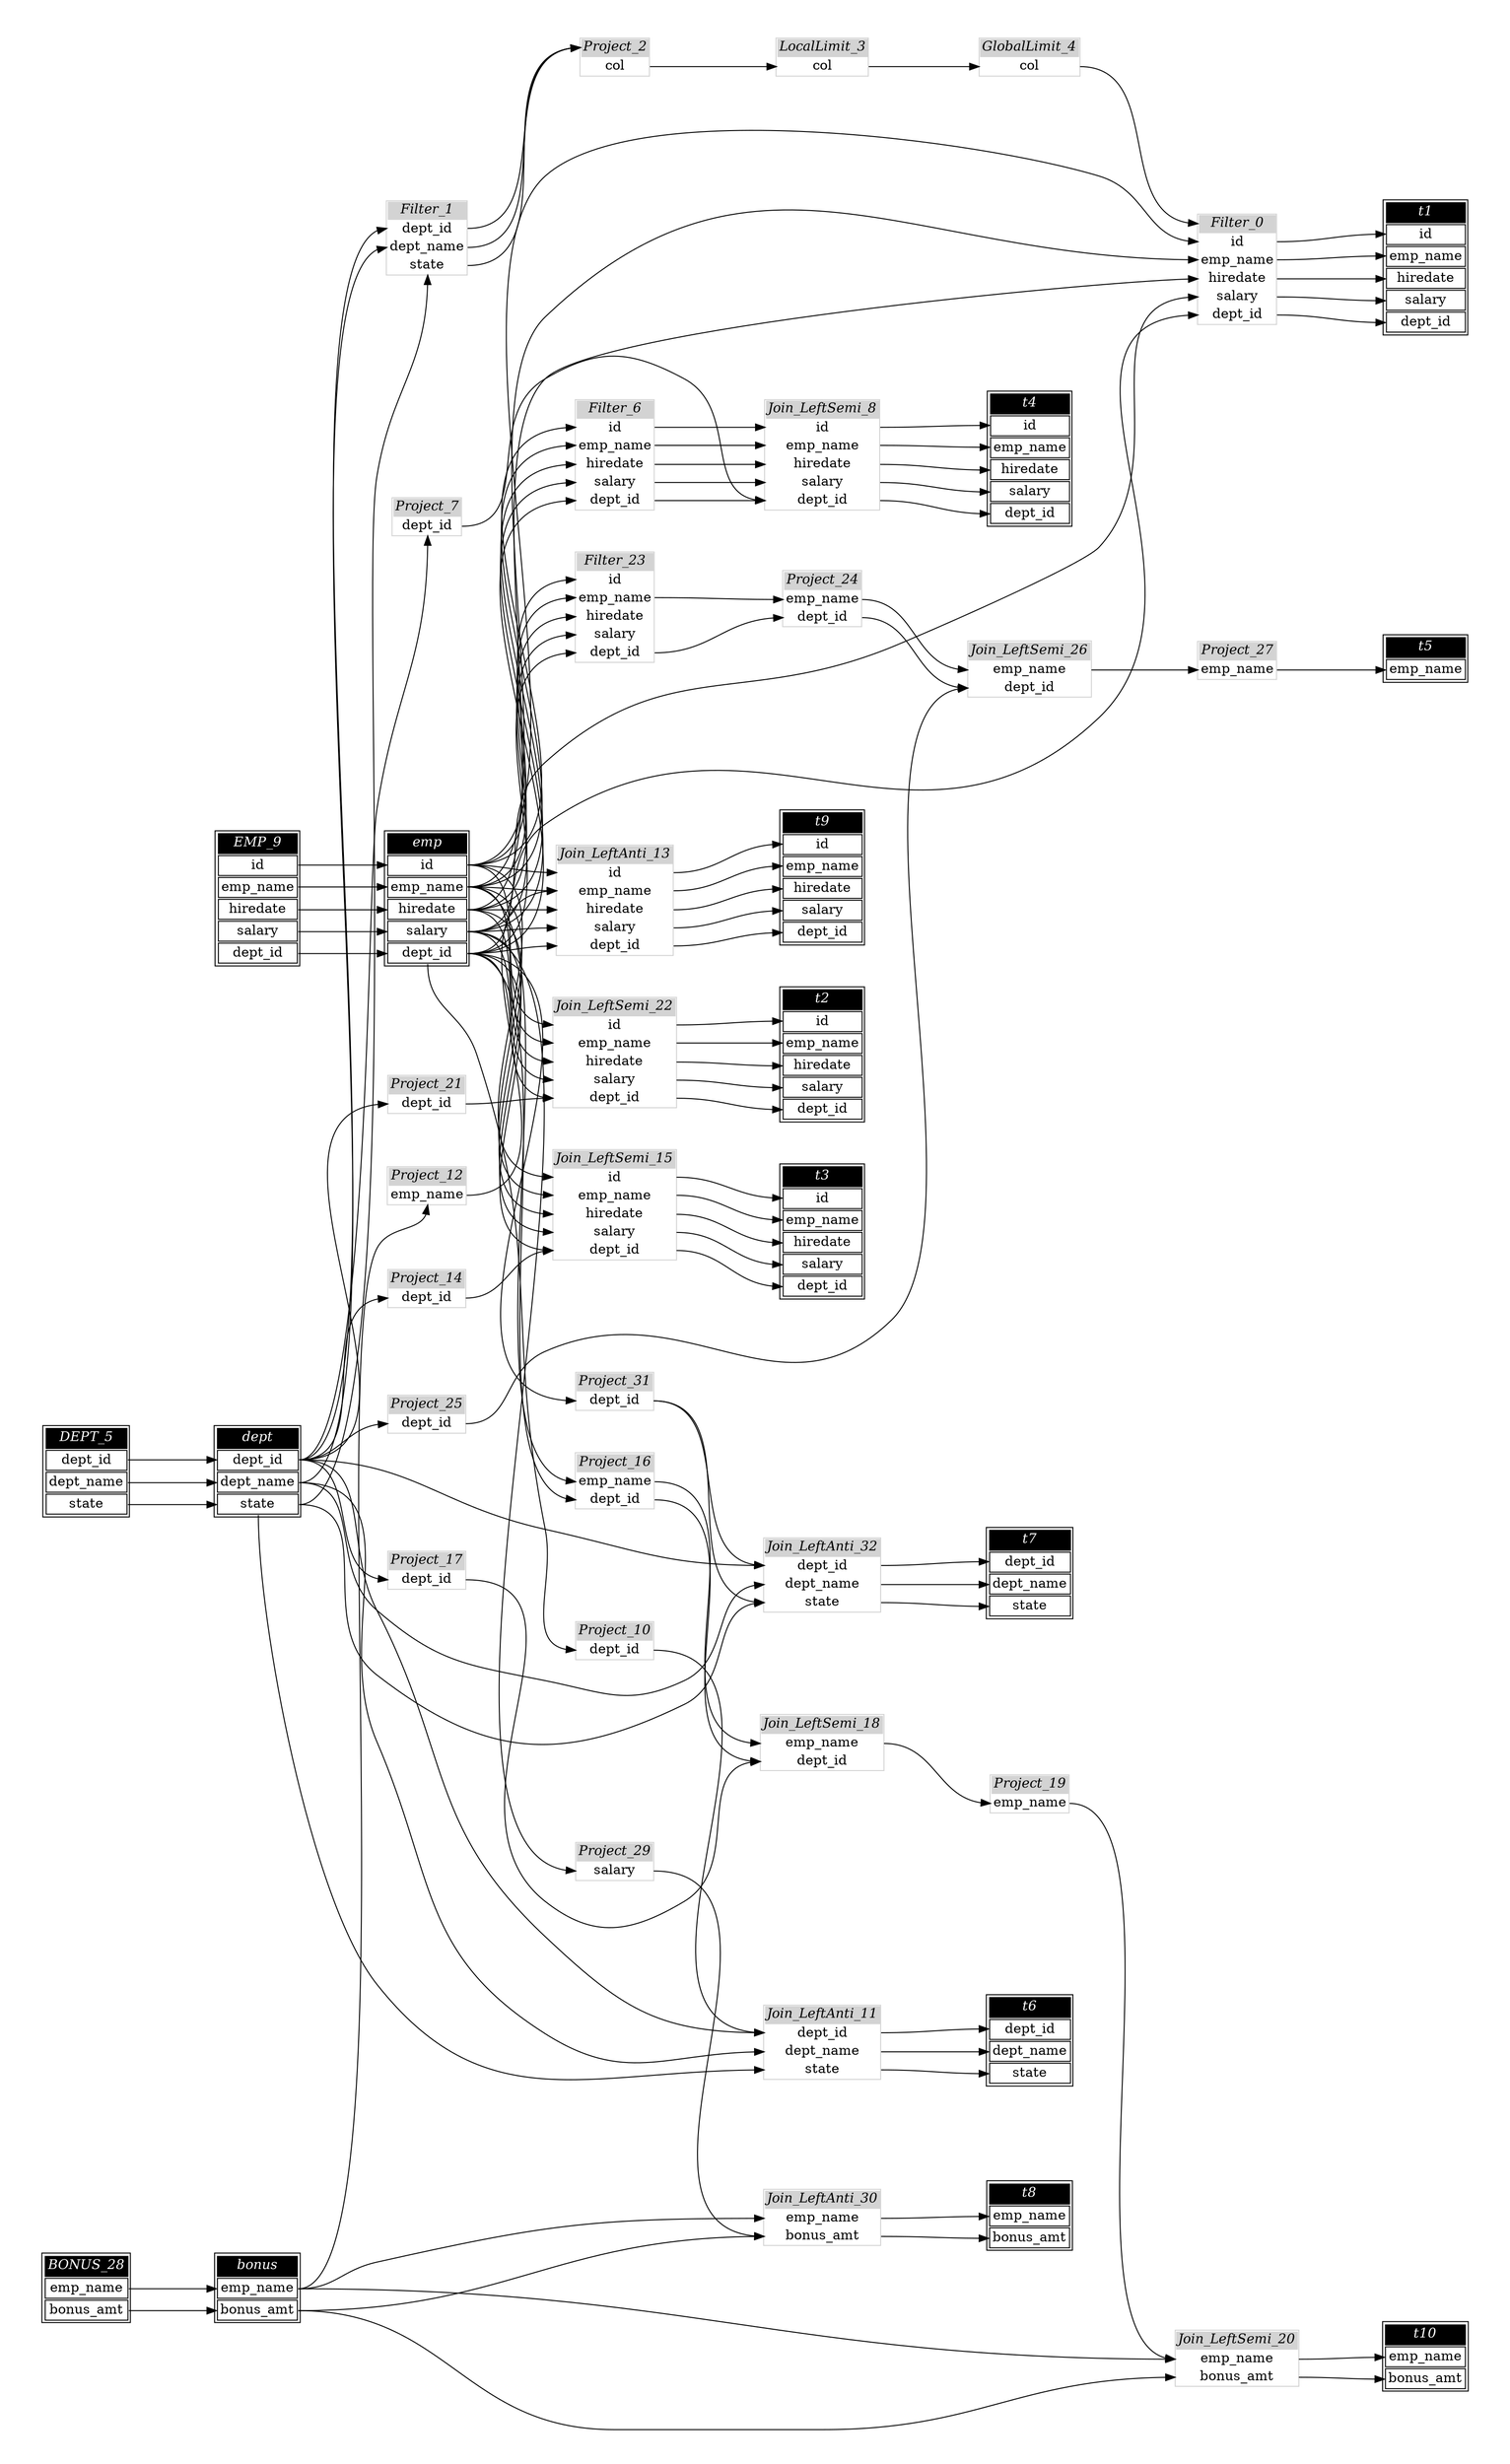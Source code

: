 // Automatically generated by SQLFlowTestSuite


digraph {
  graph [pad="0.5" nodesep="0.5" ranksep="1" fontname="Helvetica" rankdir=LR];
  node [shape=plaintext]

  
"BONUS_28" [color="black" label=<
<table>
  <tr><td bgcolor="black" port="nodeName"><i><font color="white">BONUS_28</font></i></td></tr>
  <tr><td port="0">emp_name</td></tr>
<tr><td port="1">bonus_amt</td></tr>
</table>>];
       

"DEPT_5" [color="black" label=<
<table>
  <tr><td bgcolor="black" port="nodeName"><i><font color="white">DEPT_5</font></i></td></tr>
  <tr><td port="0">dept_id</td></tr>
<tr><td port="1">dept_name</td></tr>
<tr><td port="2">state</td></tr>
</table>>];
       

"EMP_9" [color="black" label=<
<table>
  <tr><td bgcolor="black" port="nodeName"><i><font color="white">EMP_9</font></i></td></tr>
  <tr><td port="0">id</td></tr>
<tr><td port="1">emp_name</td></tr>
<tr><td port="2">hiredate</td></tr>
<tr><td port="3">salary</td></tr>
<tr><td port="4">dept_id</td></tr>
</table>>];
       

"Filter_0" [label=<
<table color="lightgray" border="1" cellborder="0" cellspacing="0">
  <tr><td bgcolor="lightgray" port="nodeName"><i>Filter_0</i></td></tr>
  <tr><td port="0">id</td></tr>
<tr><td port="1">emp_name</td></tr>
<tr><td port="2">hiredate</td></tr>
<tr><td port="3">salary</td></tr>
<tr><td port="4">dept_id</td></tr>
</table>>];
       

"Filter_1" [label=<
<table color="lightgray" border="1" cellborder="0" cellspacing="0">
  <tr><td bgcolor="lightgray" port="nodeName"><i>Filter_1</i></td></tr>
  <tr><td port="0">dept_id</td></tr>
<tr><td port="1">dept_name</td></tr>
<tr><td port="2">state</td></tr>
</table>>];
       

"Filter_23" [label=<
<table color="lightgray" border="1" cellborder="0" cellspacing="0">
  <tr><td bgcolor="lightgray" port="nodeName"><i>Filter_23</i></td></tr>
  <tr><td port="0">id</td></tr>
<tr><td port="1">emp_name</td></tr>
<tr><td port="2">hiredate</td></tr>
<tr><td port="3">salary</td></tr>
<tr><td port="4">dept_id</td></tr>
</table>>];
       

"Filter_6" [label=<
<table color="lightgray" border="1" cellborder="0" cellspacing="0">
  <tr><td bgcolor="lightgray" port="nodeName"><i>Filter_6</i></td></tr>
  <tr><td port="0">id</td></tr>
<tr><td port="1">emp_name</td></tr>
<tr><td port="2">hiredate</td></tr>
<tr><td port="3">salary</td></tr>
<tr><td port="4">dept_id</td></tr>
</table>>];
       

"GlobalLimit_4" [label=<
<table color="lightgray" border="1" cellborder="0" cellspacing="0">
  <tr><td bgcolor="lightgray" port="nodeName"><i>GlobalLimit_4</i></td></tr>
  <tr><td port="0">col</td></tr>
</table>>];
       

"Join_LeftAnti_11" [label=<
<table color="lightgray" border="1" cellborder="0" cellspacing="0">
  <tr><td bgcolor="lightgray" port="nodeName"><i>Join_LeftAnti_11</i></td></tr>
  <tr><td port="0">dept_id</td></tr>
<tr><td port="1">dept_name</td></tr>
<tr><td port="2">state</td></tr>
</table>>];
       

"Join_LeftAnti_13" [label=<
<table color="lightgray" border="1" cellborder="0" cellspacing="0">
  <tr><td bgcolor="lightgray" port="nodeName"><i>Join_LeftAnti_13</i></td></tr>
  <tr><td port="0">id</td></tr>
<tr><td port="1">emp_name</td></tr>
<tr><td port="2">hiredate</td></tr>
<tr><td port="3">salary</td></tr>
<tr><td port="4">dept_id</td></tr>
</table>>];
       

"Join_LeftAnti_30" [label=<
<table color="lightgray" border="1" cellborder="0" cellspacing="0">
  <tr><td bgcolor="lightgray" port="nodeName"><i>Join_LeftAnti_30</i></td></tr>
  <tr><td port="0">emp_name</td></tr>
<tr><td port="1">bonus_amt</td></tr>
</table>>];
       

"Join_LeftAnti_32" [label=<
<table color="lightgray" border="1" cellborder="0" cellspacing="0">
  <tr><td bgcolor="lightgray" port="nodeName"><i>Join_LeftAnti_32</i></td></tr>
  <tr><td port="0">dept_id</td></tr>
<tr><td port="1">dept_name</td></tr>
<tr><td port="2">state</td></tr>
</table>>];
       

"Join_LeftSemi_15" [label=<
<table color="lightgray" border="1" cellborder="0" cellspacing="0">
  <tr><td bgcolor="lightgray" port="nodeName"><i>Join_LeftSemi_15</i></td></tr>
  <tr><td port="0">id</td></tr>
<tr><td port="1">emp_name</td></tr>
<tr><td port="2">hiredate</td></tr>
<tr><td port="3">salary</td></tr>
<tr><td port="4">dept_id</td></tr>
</table>>];
       

"Join_LeftSemi_18" [label=<
<table color="lightgray" border="1" cellborder="0" cellspacing="0">
  <tr><td bgcolor="lightgray" port="nodeName"><i>Join_LeftSemi_18</i></td></tr>
  <tr><td port="0">emp_name</td></tr>
<tr><td port="1">dept_id</td></tr>
</table>>];
       

"Join_LeftSemi_20" [label=<
<table color="lightgray" border="1" cellborder="0" cellspacing="0">
  <tr><td bgcolor="lightgray" port="nodeName"><i>Join_LeftSemi_20</i></td></tr>
  <tr><td port="0">emp_name</td></tr>
<tr><td port="1">bonus_amt</td></tr>
</table>>];
       

"Join_LeftSemi_22" [label=<
<table color="lightgray" border="1" cellborder="0" cellspacing="0">
  <tr><td bgcolor="lightgray" port="nodeName"><i>Join_LeftSemi_22</i></td></tr>
  <tr><td port="0">id</td></tr>
<tr><td port="1">emp_name</td></tr>
<tr><td port="2">hiredate</td></tr>
<tr><td port="3">salary</td></tr>
<tr><td port="4">dept_id</td></tr>
</table>>];
       

"Join_LeftSemi_26" [label=<
<table color="lightgray" border="1" cellborder="0" cellspacing="0">
  <tr><td bgcolor="lightgray" port="nodeName"><i>Join_LeftSemi_26</i></td></tr>
  <tr><td port="0">emp_name</td></tr>
<tr><td port="1">dept_id</td></tr>
</table>>];
       

"Join_LeftSemi_8" [label=<
<table color="lightgray" border="1" cellborder="0" cellspacing="0">
  <tr><td bgcolor="lightgray" port="nodeName"><i>Join_LeftSemi_8</i></td></tr>
  <tr><td port="0">id</td></tr>
<tr><td port="1">emp_name</td></tr>
<tr><td port="2">hiredate</td></tr>
<tr><td port="3">salary</td></tr>
<tr><td port="4">dept_id</td></tr>
</table>>];
       

"LocalLimit_3" [label=<
<table color="lightgray" border="1" cellborder="0" cellspacing="0">
  <tr><td bgcolor="lightgray" port="nodeName"><i>LocalLimit_3</i></td></tr>
  <tr><td port="0">col</td></tr>
</table>>];
       

"Project_10" [label=<
<table color="lightgray" border="1" cellborder="0" cellspacing="0">
  <tr><td bgcolor="lightgray" port="nodeName"><i>Project_10</i></td></tr>
  <tr><td port="0">dept_id</td></tr>
</table>>];
       

"Project_12" [label=<
<table color="lightgray" border="1" cellborder="0" cellspacing="0">
  <tr><td bgcolor="lightgray" port="nodeName"><i>Project_12</i></td></tr>
  <tr><td port="0">emp_name</td></tr>
</table>>];
       

"Project_14" [label=<
<table color="lightgray" border="1" cellborder="0" cellspacing="0">
  <tr><td bgcolor="lightgray" port="nodeName"><i>Project_14</i></td></tr>
  <tr><td port="0">dept_id</td></tr>
</table>>];
       

"Project_16" [label=<
<table color="lightgray" border="1" cellborder="0" cellspacing="0">
  <tr><td bgcolor="lightgray" port="nodeName"><i>Project_16</i></td></tr>
  <tr><td port="0">emp_name</td></tr>
<tr><td port="1">dept_id</td></tr>
</table>>];
       

"Project_17" [label=<
<table color="lightgray" border="1" cellborder="0" cellspacing="0">
  <tr><td bgcolor="lightgray" port="nodeName"><i>Project_17</i></td></tr>
  <tr><td port="0">dept_id</td></tr>
</table>>];
       

"Project_19" [label=<
<table color="lightgray" border="1" cellborder="0" cellspacing="0">
  <tr><td bgcolor="lightgray" port="nodeName"><i>Project_19</i></td></tr>
  <tr><td port="0">emp_name</td></tr>
</table>>];
       

"Project_2" [label=<
<table color="lightgray" border="1" cellborder="0" cellspacing="0">
  <tr><td bgcolor="lightgray" port="nodeName"><i>Project_2</i></td></tr>
  <tr><td port="0">col</td></tr>
</table>>];
       

"Project_21" [label=<
<table color="lightgray" border="1" cellborder="0" cellspacing="0">
  <tr><td bgcolor="lightgray" port="nodeName"><i>Project_21</i></td></tr>
  <tr><td port="0">dept_id</td></tr>
</table>>];
       

"Project_24" [label=<
<table color="lightgray" border="1" cellborder="0" cellspacing="0">
  <tr><td bgcolor="lightgray" port="nodeName"><i>Project_24</i></td></tr>
  <tr><td port="0">emp_name</td></tr>
<tr><td port="1">dept_id</td></tr>
</table>>];
       

"Project_25" [label=<
<table color="lightgray" border="1" cellborder="0" cellspacing="0">
  <tr><td bgcolor="lightgray" port="nodeName"><i>Project_25</i></td></tr>
  <tr><td port="0">dept_id</td></tr>
</table>>];
       

"Project_27" [label=<
<table color="lightgray" border="1" cellborder="0" cellspacing="0">
  <tr><td bgcolor="lightgray" port="nodeName"><i>Project_27</i></td></tr>
  <tr><td port="0">emp_name</td></tr>
</table>>];
       

"Project_29" [label=<
<table color="lightgray" border="1" cellborder="0" cellspacing="0">
  <tr><td bgcolor="lightgray" port="nodeName"><i>Project_29</i></td></tr>
  <tr><td port="0">salary</td></tr>
</table>>];
       

"Project_31" [label=<
<table color="lightgray" border="1" cellborder="0" cellspacing="0">
  <tr><td bgcolor="lightgray" port="nodeName"><i>Project_31</i></td></tr>
  <tr><td port="0">dept_id</td></tr>
</table>>];
       

"Project_7" [label=<
<table color="lightgray" border="1" cellborder="0" cellspacing="0">
  <tr><td bgcolor="lightgray" port="nodeName"><i>Project_7</i></td></tr>
  <tr><td port="0">dept_id</td></tr>
</table>>];
       

"bonus" [color="black" label=<
<table>
  <tr><td bgcolor="black" port="nodeName"><i><font color="white">bonus</font></i></td></tr>
  <tr><td port="0">emp_name</td></tr>
<tr><td port="1">bonus_amt</td></tr>
</table>>];
       

"dept" [color="black" label=<
<table>
  <tr><td bgcolor="black" port="nodeName"><i><font color="white">dept</font></i></td></tr>
  <tr><td port="0">dept_id</td></tr>
<tr><td port="1">dept_name</td></tr>
<tr><td port="2">state</td></tr>
</table>>];
       

"emp" [color="black" label=<
<table>
  <tr><td bgcolor="black" port="nodeName"><i><font color="white">emp</font></i></td></tr>
  <tr><td port="0">id</td></tr>
<tr><td port="1">emp_name</td></tr>
<tr><td port="2">hiredate</td></tr>
<tr><td port="3">salary</td></tr>
<tr><td port="4">dept_id</td></tr>
</table>>];
       

"t1" [color="black" label=<
<table>
  <tr><td bgcolor="black" port="nodeName"><i><font color="white">t1</font></i></td></tr>
  <tr><td port="0">id</td></tr>
<tr><td port="1">emp_name</td></tr>
<tr><td port="2">hiredate</td></tr>
<tr><td port="3">salary</td></tr>
<tr><td port="4">dept_id</td></tr>
</table>>];
       

"t10" [color="black" label=<
<table>
  <tr><td bgcolor="black" port="nodeName"><i><font color="white">t10</font></i></td></tr>
  <tr><td port="0">emp_name</td></tr>
<tr><td port="1">bonus_amt</td></tr>
</table>>];
       

"t2" [color="black" label=<
<table>
  <tr><td bgcolor="black" port="nodeName"><i><font color="white">t2</font></i></td></tr>
  <tr><td port="0">id</td></tr>
<tr><td port="1">emp_name</td></tr>
<tr><td port="2">hiredate</td></tr>
<tr><td port="3">salary</td></tr>
<tr><td port="4">dept_id</td></tr>
</table>>];
       

"t3" [color="black" label=<
<table>
  <tr><td bgcolor="black" port="nodeName"><i><font color="white">t3</font></i></td></tr>
  <tr><td port="0">id</td></tr>
<tr><td port="1">emp_name</td></tr>
<tr><td port="2">hiredate</td></tr>
<tr><td port="3">salary</td></tr>
<tr><td port="4">dept_id</td></tr>
</table>>];
       

"t4" [color="black" label=<
<table>
  <tr><td bgcolor="black" port="nodeName"><i><font color="white">t4</font></i></td></tr>
  <tr><td port="0">id</td></tr>
<tr><td port="1">emp_name</td></tr>
<tr><td port="2">hiredate</td></tr>
<tr><td port="3">salary</td></tr>
<tr><td port="4">dept_id</td></tr>
</table>>];
       

"t5" [color="black" label=<
<table>
  <tr><td bgcolor="black" port="nodeName"><i><font color="white">t5</font></i></td></tr>
  <tr><td port="0">emp_name</td></tr>
</table>>];
       

"t6" [color="black" label=<
<table>
  <tr><td bgcolor="black" port="nodeName"><i><font color="white">t6</font></i></td></tr>
  <tr><td port="0">dept_id</td></tr>
<tr><td port="1">dept_name</td></tr>
<tr><td port="2">state</td></tr>
</table>>];
       

"t7" [color="black" label=<
<table>
  <tr><td bgcolor="black" port="nodeName"><i><font color="white">t7</font></i></td></tr>
  <tr><td port="0">dept_id</td></tr>
<tr><td port="1">dept_name</td></tr>
<tr><td port="2">state</td></tr>
</table>>];
       

"t8" [color="black" label=<
<table>
  <tr><td bgcolor="black" port="nodeName"><i><font color="white">t8</font></i></td></tr>
  <tr><td port="0">emp_name</td></tr>
<tr><td port="1">bonus_amt</td></tr>
</table>>];
       

"t9" [color="black" label=<
<table>
  <tr><td bgcolor="black" port="nodeName"><i><font color="white">t9</font></i></td></tr>
  <tr><td port="0">id</td></tr>
<tr><td port="1">emp_name</td></tr>
<tr><td port="2">hiredate</td></tr>
<tr><td port="3">salary</td></tr>
<tr><td port="4">dept_id</td></tr>
</table>>];
       
  "BONUS_28":0 -> "bonus":0;
"BONUS_28":1 -> "bonus":1;
"DEPT_5":0 -> "dept":0;
"DEPT_5":1 -> "dept":1;
"DEPT_5":2 -> "dept":2;
"EMP_9":0 -> "emp":0;
"EMP_9":1 -> "emp":1;
"EMP_9":2 -> "emp":2;
"EMP_9":3 -> "emp":3;
"EMP_9":4 -> "emp":4;
"Filter_0":0 -> "t1":0;
"Filter_0":1 -> "t1":1;
"Filter_0":2 -> "t1":2;
"Filter_0":3 -> "t1":3;
"Filter_0":4 -> "t1":4;
"Filter_1":0 -> "Project_2":nodeName
"Filter_1":1 -> "Project_2":nodeName
"Filter_1":2 -> "Project_2":nodeName
"Filter_23":1 -> "Project_24":0;
"Filter_23":4 -> "Project_24":1;
"Filter_6":0 -> "Join_LeftSemi_8":0;
"Filter_6":1 -> "Join_LeftSemi_8":1;
"Filter_6":2 -> "Join_LeftSemi_8":2;
"Filter_6":3 -> "Join_LeftSemi_8":3;
"Filter_6":4 -> "Join_LeftSemi_8":4;
"GlobalLimit_4":0 -> "Filter_0":nodeName
"Join_LeftAnti_11":0 -> "t6":0;
"Join_LeftAnti_11":1 -> "t6":1;
"Join_LeftAnti_11":2 -> "t6":2;
"Join_LeftAnti_13":0 -> "t9":0;
"Join_LeftAnti_13":1 -> "t9":1;
"Join_LeftAnti_13":2 -> "t9":2;
"Join_LeftAnti_13":3 -> "t9":3;
"Join_LeftAnti_13":4 -> "t9":4;
"Join_LeftAnti_30":0 -> "t8":0;
"Join_LeftAnti_30":1 -> "t8":1;
"Join_LeftAnti_32":0 -> "t7":0;
"Join_LeftAnti_32":1 -> "t7":1;
"Join_LeftAnti_32":2 -> "t7":2;
"Join_LeftSemi_15":0 -> "t3":0;
"Join_LeftSemi_15":1 -> "t3":1;
"Join_LeftSemi_15":2 -> "t3":2;
"Join_LeftSemi_15":3 -> "t3":3;
"Join_LeftSemi_15":4 -> "t3":4;
"Join_LeftSemi_18":0 -> "Project_19":0;
"Join_LeftSemi_20":0 -> "t10":0;
"Join_LeftSemi_20":1 -> "t10":1;
"Join_LeftSemi_22":0 -> "t2":0;
"Join_LeftSemi_22":1 -> "t2":1;
"Join_LeftSemi_22":2 -> "t2":2;
"Join_LeftSemi_22":3 -> "t2":3;
"Join_LeftSemi_22":4 -> "t2":4;
"Join_LeftSemi_26":0 -> "Project_27":0;
"Join_LeftSemi_8":0 -> "t4":0;
"Join_LeftSemi_8":1 -> "t4":1;
"Join_LeftSemi_8":2 -> "t4":2;
"Join_LeftSemi_8":3 -> "t4":3;
"Join_LeftSemi_8":4 -> "t4":4;
"LocalLimit_3":0 -> "GlobalLimit_4":0;
"Project_10":0 -> "Join_LeftAnti_11":0;
"Project_12":0 -> "Join_LeftAnti_13":1;
"Project_14":0 -> "Join_LeftSemi_15":4;
"Project_16":0 -> "Join_LeftSemi_18":0;
"Project_16":1 -> "Join_LeftSemi_18":1;
"Project_17":0 -> "Join_LeftSemi_18":1;
"Project_19":0 -> "Join_LeftSemi_20":0;
"Project_2":0 -> "LocalLimit_3":0;
"Project_21":0 -> "Join_LeftSemi_22":4;
"Project_24":0 -> "Join_LeftSemi_26":0;
"Project_24":1 -> "Join_LeftSemi_26":1;
"Project_25":0 -> "Join_LeftSemi_26":1;
"Project_27":0 -> "t5":0;
"Project_29":0 -> "Join_LeftAnti_30":1;
"Project_31":0 -> "Join_LeftAnti_32":0;
"Project_31":0 -> "Join_LeftAnti_32":2;
"Project_7":0 -> "Join_LeftSemi_8":4;
"bonus":0 -> "Join_LeftAnti_30":0;
"bonus":0 -> "Join_LeftSemi_20":0;
"bonus":0 -> "Project_12":0;
"bonus":1 -> "Join_LeftAnti_30":1;
"bonus":1 -> "Join_LeftSemi_20":1;
"dept":0 -> "Filter_1":0;
"dept":0 -> "Join_LeftAnti_11":0;
"dept":0 -> "Join_LeftAnti_32":0;
"dept":0 -> "Project_14":0;
"dept":0 -> "Project_17":0;
"dept":0 -> "Project_21":0;
"dept":0 -> "Project_25":0;
"dept":0 -> "Project_7":0;
"dept":1 -> "Filter_1":1;
"dept":1 -> "Join_LeftAnti_11":1;
"dept":1 -> "Join_LeftAnti_32":1;
"dept":2 -> "Filter_1":2;
"dept":2 -> "Join_LeftAnti_11":2;
"dept":2 -> "Join_LeftAnti_32":2;
"emp":0 -> "Filter_0":0;
"emp":0 -> "Filter_23":0;
"emp":0 -> "Filter_6":0;
"emp":0 -> "Join_LeftAnti_13":0;
"emp":0 -> "Join_LeftSemi_15":0;
"emp":0 -> "Join_LeftSemi_22":0;
"emp":1 -> "Filter_0":1;
"emp":1 -> "Filter_23":1;
"emp":1 -> "Filter_6":1;
"emp":1 -> "Join_LeftAnti_13":1;
"emp":1 -> "Join_LeftSemi_15":1;
"emp":1 -> "Join_LeftSemi_22":1;
"emp":1 -> "Project_16":0;
"emp":2 -> "Filter_0":2;
"emp":2 -> "Filter_23":2;
"emp":2 -> "Filter_6":2;
"emp":2 -> "Join_LeftAnti_13":2;
"emp":2 -> "Join_LeftSemi_15":2;
"emp":2 -> "Join_LeftSemi_22":2;
"emp":3 -> "Filter_0":3;
"emp":3 -> "Filter_23":3;
"emp":3 -> "Filter_6":3;
"emp":3 -> "Join_LeftAnti_13":3;
"emp":3 -> "Join_LeftSemi_15":3;
"emp":3 -> "Join_LeftSemi_22":3;
"emp":3 -> "Project_29":0;
"emp":4 -> "Filter_0":4;
"emp":4 -> "Filter_23":4;
"emp":4 -> "Filter_6":4;
"emp":4 -> "Join_LeftAnti_13":4;
"emp":4 -> "Join_LeftSemi_15":4;
"emp":4 -> "Join_LeftSemi_22":4;
"emp":4 -> "Project_10":0;
"emp":4 -> "Project_16":1;
"emp":4 -> "Project_31":0;
}
       